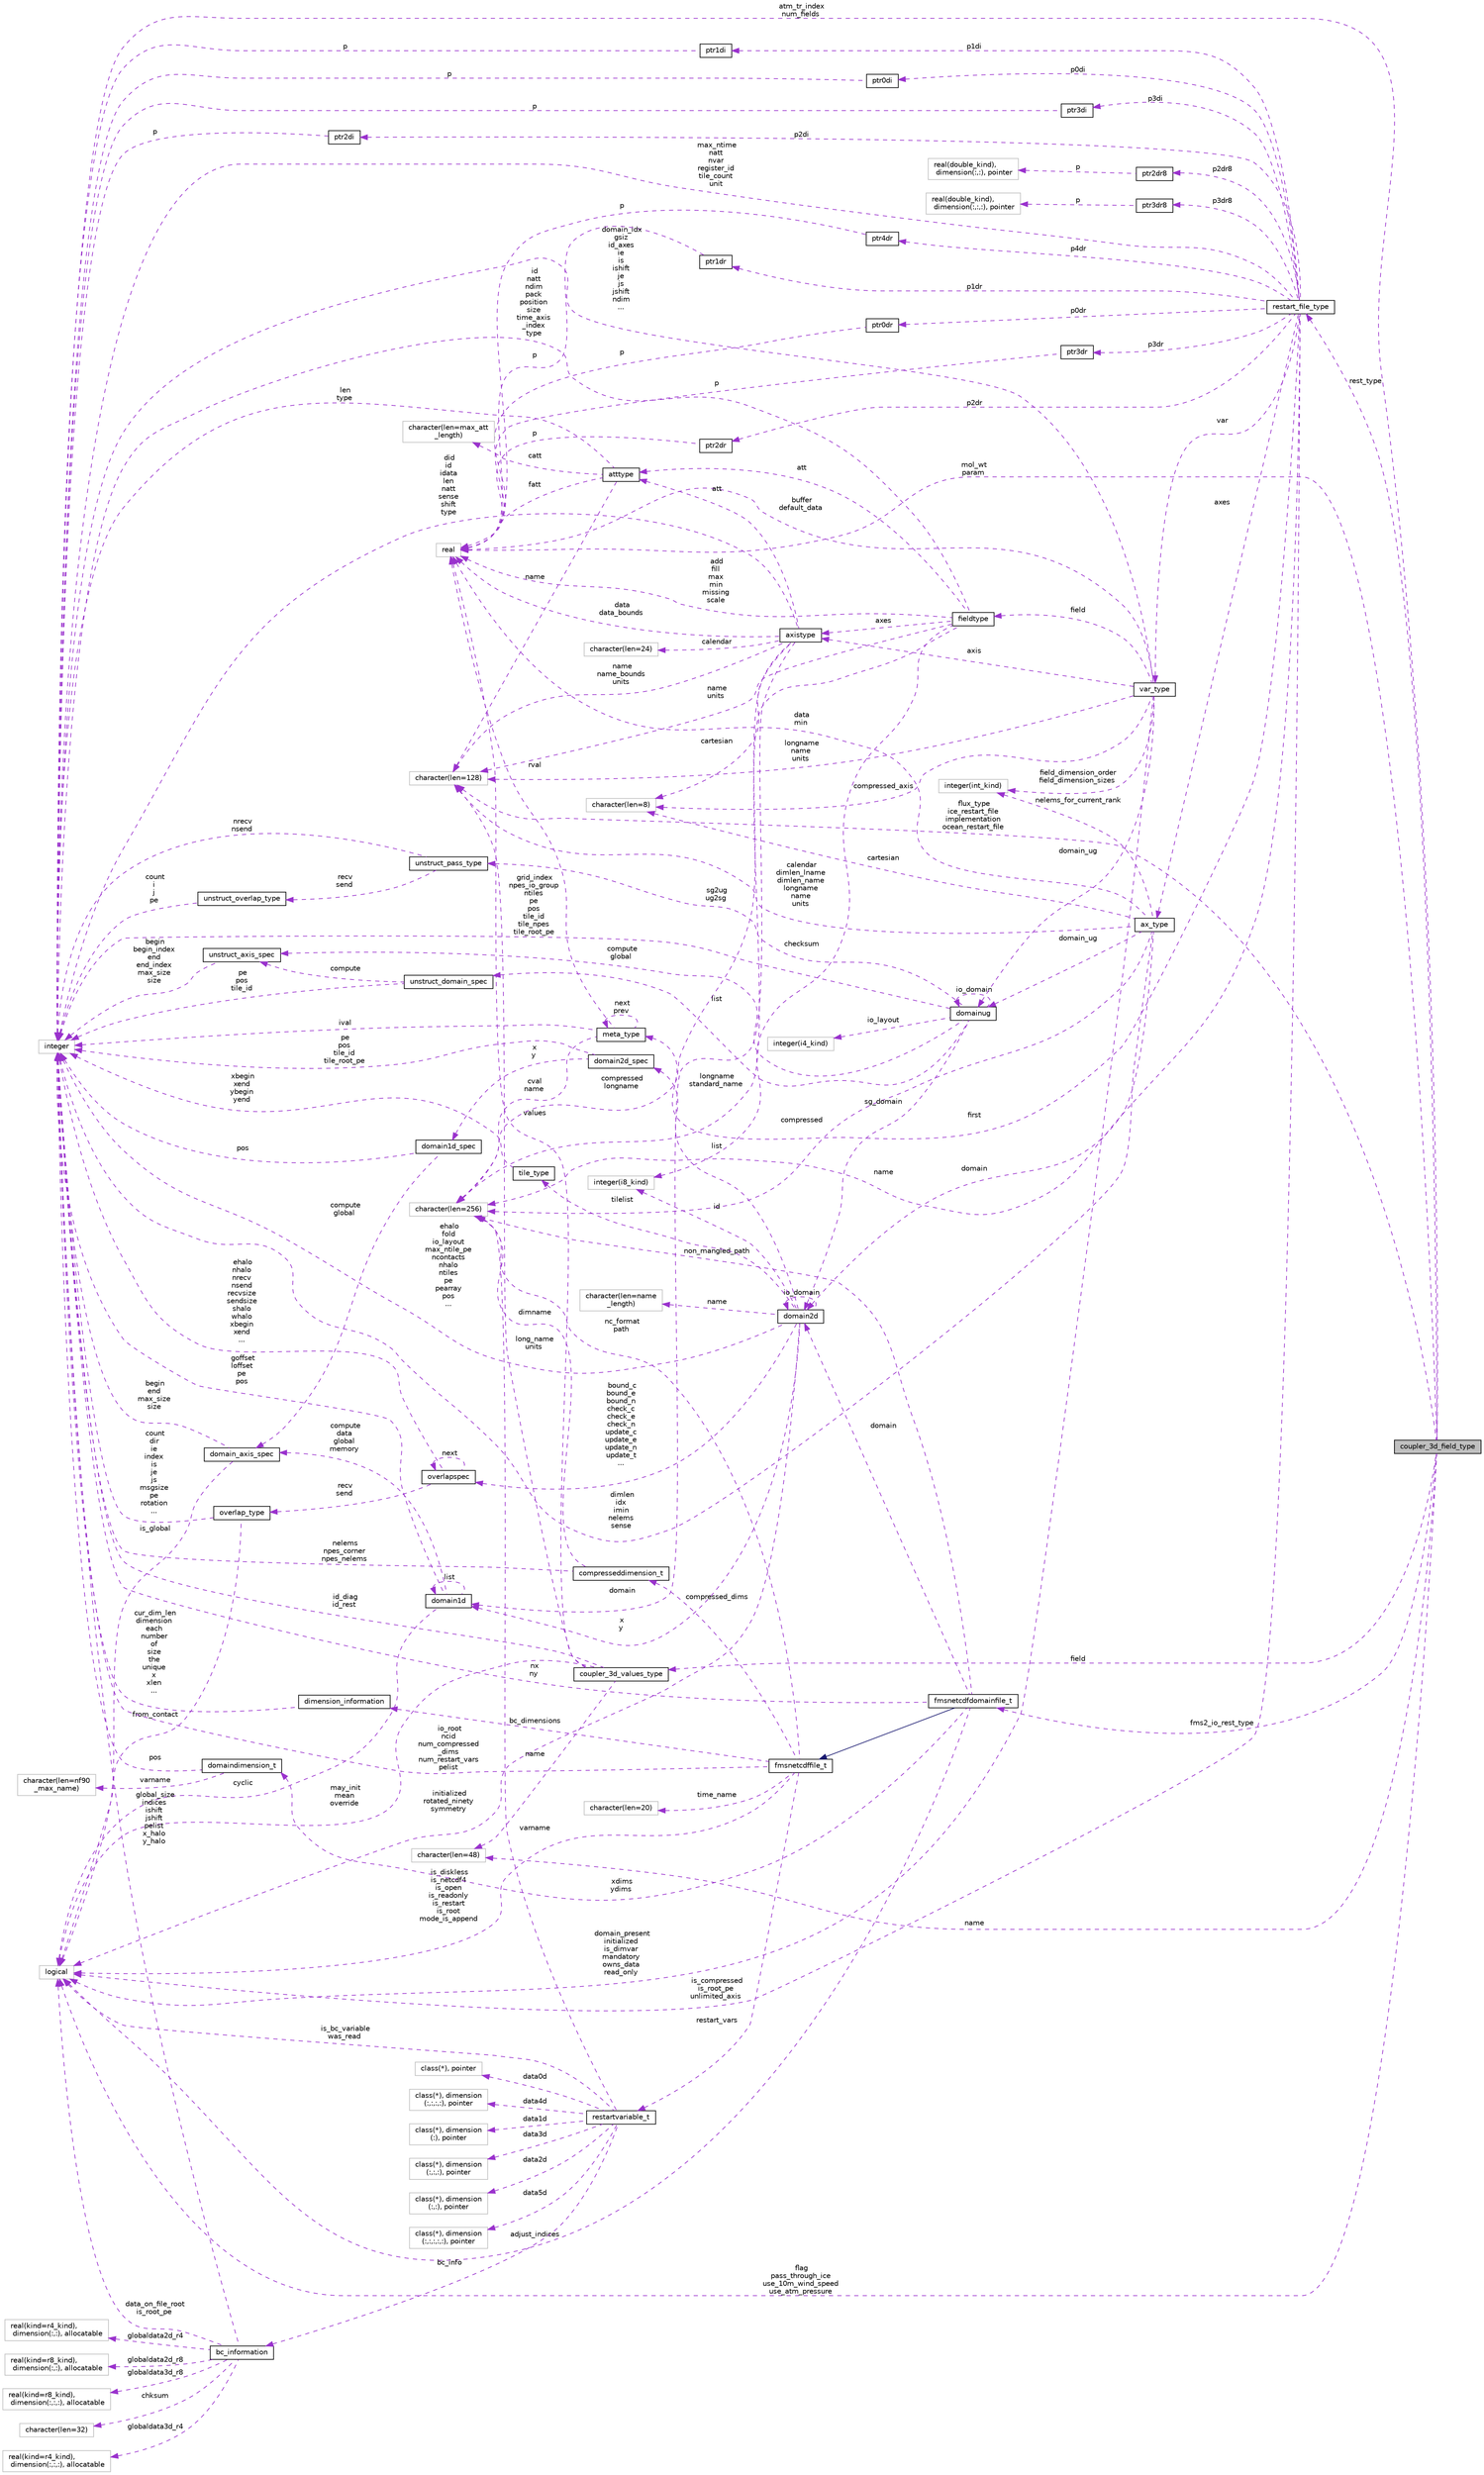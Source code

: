 digraph "coupler_3d_field_type"
{
 // INTERACTIVE_SVG=YES
 // LATEX_PDF_SIZE
  edge [fontname="Helvetica",fontsize="10",labelfontname="Helvetica",labelfontsize="10"];
  node [fontname="Helvetica",fontsize="10",shape=record];
  rankdir="LR";
  Node1 [label="coupler_3d_field_type",height=0.2,width=0.4,color="black", fillcolor="grey75", style="filled", fontcolor="black",tooltip="Coupler data for 3D fields."];
  Node2 -> Node1 [dir="back",color="darkorchid3",fontsize="10",style="dashed",label=" flag\npass_through_ice\nuse_10m_wind_speed\nuse_atm_pressure" ,fontname="Helvetica"];
  Node2 [label="logical",height=0.2,width=0.4,color="grey75", fillcolor="white", style="filled",tooltip=" "];
  Node3 -> Node1 [dir="back",color="darkorchid3",fontsize="10",style="dashed",label=" rest_type" ,fontname="Helvetica"];
  Node3 [label="restart_file_type",height=0.2,width=0.4,color="black", fillcolor="white", style="filled",URL="$group__fms__io__mod.html#structfms__io__mod_1_1restart__file__type",tooltip=" "];
  Node4 -> Node3 [dir="back",color="darkorchid3",fontsize="10",style="dashed",label=" p2dr8" ,fontname="Helvetica"];
  Node4 [label="ptr2dr8",height=0.2,width=0.4,color="black", fillcolor="white", style="filled",URL="$group__fms__io__mod.html#structfms__io__mod_1_1ptr2dr8",tooltip=" "];
  Node5 -> Node4 [dir="back",color="darkorchid3",fontsize="10",style="dashed",label=" p" ,fontname="Helvetica"];
  Node5 [label="real(double_kind),\l dimension(:,:), pointer",height=0.2,width=0.4,color="grey75", fillcolor="white", style="filled",tooltip=" "];
  Node2 -> Node3 [dir="back",color="darkorchid3",fontsize="10",style="dashed",label=" is_compressed\nis_root_pe\nunlimited_axis" ,fontname="Helvetica"];
  Node6 -> Node3 [dir="back",color="darkorchid3",fontsize="10",style="dashed",label=" p3dr8" ,fontname="Helvetica"];
  Node6 [label="ptr3dr8",height=0.2,width=0.4,color="black", fillcolor="white", style="filled",URL="$group__fms__io__mod.html#structfms__io__mod_1_1ptr3dr8",tooltip=" "];
  Node7 -> Node6 [dir="back",color="darkorchid3",fontsize="10",style="dashed",label=" p" ,fontname="Helvetica"];
  Node7 [label="real(double_kind),\l dimension(:,:,:), pointer",height=0.2,width=0.4,color="grey75", fillcolor="white", style="filled",tooltip=" "];
  Node8 -> Node3 [dir="back",color="darkorchid3",fontsize="10",style="dashed",label=" p1dr" ,fontname="Helvetica"];
  Node8 [label="ptr1dr",height=0.2,width=0.4,color="black", fillcolor="white", style="filled",URL="$group__fms__io__mod.html#structfms__io__mod_1_1ptr1dr",tooltip=" "];
  Node9 -> Node8 [dir="back",color="darkorchid3",fontsize="10",style="dashed",label=" p" ,fontname="Helvetica"];
  Node9 [label="real",height=0.2,width=0.4,color="grey75", fillcolor="white", style="filled",tooltip=" "];
  Node10 -> Node3 [dir="back",color="darkorchid3",fontsize="10",style="dashed",label=" p0dr" ,fontname="Helvetica"];
  Node10 [label="ptr0dr",height=0.2,width=0.4,color="black", fillcolor="white", style="filled",URL="$group__fms__io__mod.html#structfms__io__mod_1_1ptr0dr",tooltip=" "];
  Node9 -> Node10 [dir="back",color="darkorchid3",fontsize="10",style="dashed",label=" p" ,fontname="Helvetica"];
  Node11 -> Node3 [dir="back",color="darkorchid3",fontsize="10",style="dashed",label=" first" ,fontname="Helvetica"];
  Node11 [label="meta_type",height=0.2,width=0.4,color="black", fillcolor="white", style="filled",URL="$group__fms__io__mod.html#structfms__io__mod_1_1meta__type",tooltip=" "];
  Node11 -> Node11 [dir="back",color="darkorchid3",fontsize="10",style="dashed",label=" next\nprev" ,fontname="Helvetica"];
  Node12 -> Node11 [dir="back",color="darkorchid3",fontsize="10",style="dashed",label=" cval\nname" ,fontname="Helvetica"];
  Node12 [label="character(len=256)",height=0.2,width=0.4,color="grey75", fillcolor="white", style="filled",tooltip=" "];
  Node13 -> Node11 [dir="back",color="darkorchid3",fontsize="10",style="dashed",label=" ival" ,fontname="Helvetica"];
  Node13 [label="integer",height=0.2,width=0.4,color="grey75", fillcolor="white", style="filled",tooltip=" "];
  Node9 -> Node11 [dir="back",color="darkorchid3",fontsize="10",style="dashed",label=" rval" ,fontname="Helvetica"];
  Node14 -> Node3 [dir="back",color="darkorchid3",fontsize="10",style="dashed",label=" p3dr" ,fontname="Helvetica"];
  Node14 [label="ptr3dr",height=0.2,width=0.4,color="black", fillcolor="white", style="filled",URL="$group__fms__io__mod.html#structfms__io__mod_1_1ptr3dr",tooltip=" "];
  Node9 -> Node14 [dir="back",color="darkorchid3",fontsize="10",style="dashed",label=" p" ,fontname="Helvetica"];
  Node15 -> Node3 [dir="back",color="darkorchid3",fontsize="10",style="dashed",label=" p2dr" ,fontname="Helvetica"];
  Node15 [label="ptr2dr",height=0.2,width=0.4,color="black", fillcolor="white", style="filled",URL="$group__fms__io__mod.html#structfms__io__mod_1_1ptr2dr",tooltip=" "];
  Node9 -> Node15 [dir="back",color="darkorchid3",fontsize="10",style="dashed",label=" p" ,fontname="Helvetica"];
  Node16 -> Node3 [dir="back",color="darkorchid3",fontsize="10",style="dashed",label=" p4dr" ,fontname="Helvetica"];
  Node16 [label="ptr4dr",height=0.2,width=0.4,color="black", fillcolor="white", style="filled",URL="$group__fms__io__mod.html#structfms__io__mod_1_1ptr4dr",tooltip=" "];
  Node9 -> Node16 [dir="back",color="darkorchid3",fontsize="10",style="dashed",label=" p" ,fontname="Helvetica"];
  Node17 -> Node3 [dir="back",color="darkorchid3",fontsize="10",style="dashed",label=" axes" ,fontname="Helvetica"];
  Node17 [label="ax_type",height=0.2,width=0.4,color="black", fillcolor="white", style="filled",URL="$group__fms__io__mod.html#structfms__io__mod_1_1ax__type",tooltip=" "];
  Node18 -> Node17 [dir="back",color="darkorchid3",fontsize="10",style="dashed",label=" domain_ug" ,fontname="Helvetica"];
  Node18 [label="domainug",height=0.2,width=0.4,color="black", fillcolor="white", style="filled",URL="$group__mpp__domains__mod.html#structmpp__domains__mod_1_1domainug",tooltip="Domain information for managing data on unstructured grids."];
  Node19 -> Node18 [dir="back",color="darkorchid3",fontsize="10",style="dashed",label=" list" ,fontname="Helvetica"];
  Node19 [label="unstruct_domain_spec",height=0.2,width=0.4,color="black", fillcolor="white", style="filled",URL="$group__mpp__domains__mod.html#structmpp__domains__mod_1_1unstruct__domain__spec",tooltip="Private type for axis specification data for an unstructured domain."];
  Node20 -> Node19 [dir="back",color="darkorchid3",fontsize="10",style="dashed",label=" compute" ,fontname="Helvetica"];
  Node20 [label="unstruct_axis_spec",height=0.2,width=0.4,color="black", fillcolor="white", style="filled",URL="$group__mpp__domains__mod.html#structmpp__domains__mod_1_1unstruct__axis__spec",tooltip="Private type for axis specification data for an unstructured grid."];
  Node13 -> Node20 [dir="back",color="darkorchid3",fontsize="10",style="dashed",label=" begin\nbegin_index\nend\nend_index\nmax_size\nsize" ,fontname="Helvetica"];
  Node13 -> Node19 [dir="back",color="darkorchid3",fontsize="10",style="dashed",label=" pe\npos\ntile_id" ,fontname="Helvetica"];
  Node20 -> Node18 [dir="back",color="darkorchid3",fontsize="10",style="dashed",label=" compute\nglobal" ,fontname="Helvetica"];
  Node21 -> Node18 [dir="back",color="darkorchid3",fontsize="10",style="dashed",label=" sg_domain" ,fontname="Helvetica"];
  Node21 [label="domain2d",height=0.2,width=0.4,color="black", fillcolor="white", style="filled",URL="$group__mpp__domains__mod.html#structmpp__domains__mod_1_1domain2d",tooltip="The domain2D type contains all the necessary information to define the global, compute and data domai..."];
  Node2 -> Node21 [dir="back",color="darkorchid3",fontsize="10",style="dashed",label=" initialized\nrotated_ninety\nsymmetry" ,fontname="Helvetica"];
  Node22 -> Node21 [dir="back",color="darkorchid3",fontsize="10",style="dashed",label=" x\ny" ,fontname="Helvetica"];
  Node22 [label="domain1d",height=0.2,width=0.4,color="black", fillcolor="white", style="filled",URL="$group__mpp__domains__mod.html#structmpp__domains__mod_1_1domain1d",tooltip="One dimensional domain used to manage shared data access between pes."];
  Node2 -> Node22 [dir="back",color="darkorchid3",fontsize="10",style="dashed",label=" cyclic" ,fontname="Helvetica"];
  Node22 -> Node22 [dir="back",color="darkorchid3",fontsize="10",style="dashed",label=" list" ,fontname="Helvetica"];
  Node23 -> Node22 [dir="back",color="darkorchid3",fontsize="10",style="dashed",label=" compute\ndata\nglobal\nmemory" ,fontname="Helvetica"];
  Node23 [label="domain_axis_spec",height=0.2,width=0.4,color="black", fillcolor="white", style="filled",URL="$group__mpp__domains__mod.html#structmpp__domains__mod_1_1domain__axis__spec",tooltip="Used to specify index limits along an axis of a domain."];
  Node2 -> Node23 [dir="back",color="darkorchid3",fontsize="10",style="dashed",label=" is_global" ,fontname="Helvetica"];
  Node13 -> Node23 [dir="back",color="darkorchid3",fontsize="10",style="dashed",label=" begin\nend\nmax_size\nsize" ,fontname="Helvetica"];
  Node13 -> Node22 [dir="back",color="darkorchid3",fontsize="10",style="dashed",label=" goffset\nloffset\npe\npos" ,fontname="Helvetica"];
  Node24 -> Node21 [dir="back",color="darkorchid3",fontsize="10",style="dashed",label=" id" ,fontname="Helvetica"];
  Node24 [label="integer(i8_kind)",height=0.2,width=0.4,color="grey75", fillcolor="white", style="filled",tooltip=" "];
  Node21 -> Node21 [dir="back",color="darkorchid3",fontsize="10",style="dashed",label=" io_domain" ,fontname="Helvetica"];
  Node25 -> Node21 [dir="back",color="darkorchid3",fontsize="10",style="dashed",label=" bound_c\nbound_e\nbound_n\ncheck_c\ncheck_e\ncheck_n\nupdate_c\nupdate_e\nupdate_n\nupdate_t\n..." ,fontname="Helvetica"];
  Node25 [label="overlapspec",height=0.2,width=0.4,color="black", fillcolor="white", style="filled",URL="$group__mpp__domains__mod.html#structmpp__domains__mod_1_1overlapspec",tooltip="Private type for overlap specifications."];
  Node26 -> Node25 [dir="back",color="darkorchid3",fontsize="10",style="dashed",label=" recv\nsend" ,fontname="Helvetica"];
  Node26 [label="overlap_type",height=0.2,width=0.4,color="black", fillcolor="white", style="filled",URL="$group__mpp__domains__mod.html#structmpp__domains__mod_1_1overlap__type",tooltip="Type for overlapping data."];
  Node2 -> Node26 [dir="back",color="darkorchid3",fontsize="10",style="dashed",label=" from_contact" ,fontname="Helvetica"];
  Node13 -> Node26 [dir="back",color="darkorchid3",fontsize="10",style="dashed",label=" count\ndir\nie\nindex\nis\nje\njs\nmsgsize\npe\nrotation\n..." ,fontname="Helvetica"];
  Node25 -> Node25 [dir="back",color="darkorchid3",fontsize="10",style="dashed",label=" next" ,fontname="Helvetica"];
  Node13 -> Node25 [dir="back",color="darkorchid3",fontsize="10",style="dashed",label=" ehalo\nnhalo\nnrecv\nnsend\nrecvsize\nsendsize\nshalo\nwhalo\nxbegin\nxend\n..." ,fontname="Helvetica"];
  Node27 -> Node21 [dir="back",color="darkorchid3",fontsize="10",style="dashed",label=" list" ,fontname="Helvetica"];
  Node27 [label="domain2d_spec",height=0.2,width=0.4,color="black", fillcolor="white", style="filled",URL="$group__mpp__domains__mod.html#structmpp__domains__mod_1_1domain2d__spec",tooltip="Private type to specify multiple index limits and pe information for a 2D domain."];
  Node28 -> Node27 [dir="back",color="darkorchid3",fontsize="10",style="dashed",label=" x\ny" ,fontname="Helvetica"];
  Node28 [label="domain1d_spec",height=0.2,width=0.4,color="black", fillcolor="white", style="filled",URL="$group__mpp__domains__mod.html#structmpp__domains__mod_1_1domain1d__spec",tooltip="A private type used to specify index limits for a domain decomposition."];
  Node23 -> Node28 [dir="back",color="darkorchid3",fontsize="10",style="dashed",label=" compute\nglobal" ,fontname="Helvetica"];
  Node13 -> Node28 [dir="back",color="darkorchid3",fontsize="10",style="dashed",label=" pos" ,fontname="Helvetica"];
  Node13 -> Node27 [dir="back",color="darkorchid3",fontsize="10",style="dashed",label=" pe\npos\ntile_id\ntile_root_pe" ,fontname="Helvetica"];
  Node29 -> Node21 [dir="back",color="darkorchid3",fontsize="10",style="dashed",label=" tilelist" ,fontname="Helvetica"];
  Node29 [label="tile_type",height=0.2,width=0.4,color="black", fillcolor="white", style="filled",URL="$group__mpp__domains__mod.html#structmpp__domains__mod_1_1tile__type",tooltip="Upper and lower x and y bounds for a tile."];
  Node13 -> Node29 [dir="back",color="darkorchid3",fontsize="10",style="dashed",label=" xbegin\nxend\nybegin\nyend" ,fontname="Helvetica"];
  Node13 -> Node21 [dir="back",color="darkorchid3",fontsize="10",style="dashed",label=" ehalo\nfold\nio_layout\nmax_ntile_pe\nncontacts\nnhalo\nntiles\npe\npearray\npos\n..." ,fontname="Helvetica"];
  Node30 -> Node21 [dir="back",color="darkorchid3",fontsize="10",style="dashed",label=" name" ,fontname="Helvetica"];
  Node30 [label="character(len=name\l_length)",height=0.2,width=0.4,color="grey75", fillcolor="white", style="filled",tooltip=" "];
  Node18 -> Node18 [dir="back",color="darkorchid3",fontsize="10",style="dashed",label=" io_domain" ,fontname="Helvetica"];
  Node31 -> Node18 [dir="back",color="darkorchid3",fontsize="10",style="dashed",label=" sg2ug\nug2sg" ,fontname="Helvetica"];
  Node31 [label="unstruct_pass_type",height=0.2,width=0.4,color="black", fillcolor="white", style="filled",URL="$group__mpp__domains__mod.html#structmpp__domains__mod_1_1unstruct__pass__type",tooltip="Private type."];
  Node32 -> Node31 [dir="back",color="darkorchid3",fontsize="10",style="dashed",label=" recv\nsend" ,fontname="Helvetica"];
  Node32 [label="unstruct_overlap_type",height=0.2,width=0.4,color="black", fillcolor="white", style="filled",URL="$group__mpp__domains__mod.html#structmpp__domains__mod_1_1unstruct__overlap__type",tooltip="Private type."];
  Node13 -> Node32 [dir="back",color="darkorchid3",fontsize="10",style="dashed",label=" count\ni\nj\npe" ,fontname="Helvetica"];
  Node13 -> Node31 [dir="back",color="darkorchid3",fontsize="10",style="dashed",label=" nrecv\nnsend" ,fontname="Helvetica"];
  Node13 -> Node18 [dir="back",color="darkorchid3",fontsize="10",style="dashed",label=" grid_index\nnpes_io_group\nntiles\npe\npos\ntile_id\ntile_npes\ntile_root_pe" ,fontname="Helvetica"];
  Node33 -> Node18 [dir="back",color="darkorchid3",fontsize="10",style="dashed",label=" io_layout" ,fontname="Helvetica"];
  Node33 [label="integer(i4_kind)",height=0.2,width=0.4,color="grey75", fillcolor="white", style="filled",tooltip=" "];
  Node21 -> Node17 [dir="back",color="darkorchid3",fontsize="10",style="dashed",label=" domain" ,fontname="Helvetica"];
  Node12 -> Node17 [dir="back",color="darkorchid3",fontsize="10",style="dashed",label=" compressed" ,fontname="Helvetica"];
  Node34 -> Node17 [dir="back",color="darkorchid3",fontsize="10",style="dashed",label=" nelems_for_current_rank" ,fontname="Helvetica"];
  Node34 [label="integer(int_kind)",height=0.2,width=0.4,color="grey75", fillcolor="white", style="filled",tooltip=" "];
  Node35 -> Node17 [dir="back",color="darkorchid3",fontsize="10",style="dashed",label=" cartesian" ,fontname="Helvetica"];
  Node35 [label="character(len=8)",height=0.2,width=0.4,color="grey75", fillcolor="white", style="filled",tooltip=" "];
  Node36 -> Node17 [dir="back",color="darkorchid3",fontsize="10",style="dashed",label=" calendar\ndimlen_lname\ndimlen_name\nlongname\nname\nunits" ,fontname="Helvetica"];
  Node36 [label="character(len=128)",height=0.2,width=0.4,color="grey75", fillcolor="white", style="filled",tooltip=" "];
  Node9 -> Node17 [dir="back",color="darkorchid3",fontsize="10",style="dashed",label=" data\nmin" ,fontname="Helvetica"];
  Node13 -> Node17 [dir="back",color="darkorchid3",fontsize="10",style="dashed",label=" dimlen\nidx\nimin\nnelems\nsense" ,fontname="Helvetica"];
  Node12 -> Node3 [dir="back",color="darkorchid3",fontsize="10",style="dashed",label=" name" ,fontname="Helvetica"];
  Node37 -> Node3 [dir="back",color="darkorchid3",fontsize="10",style="dashed",label=" p1di" ,fontname="Helvetica"];
  Node37 [label="ptr1di",height=0.2,width=0.4,color="black", fillcolor="white", style="filled",URL="$group__fms__io__mod.html#structfms__io__mod_1_1ptr1di",tooltip=" "];
  Node13 -> Node37 [dir="back",color="darkorchid3",fontsize="10",style="dashed",label=" p" ,fontname="Helvetica"];
  Node38 -> Node3 [dir="back",color="darkorchid3",fontsize="10",style="dashed",label=" var" ,fontname="Helvetica"];
  Node38 [label="var_type",height=0.2,width=0.4,color="black", fillcolor="white", style="filled",URL="$group__fms__io__mod.html#structfms__io__mod_1_1var__type",tooltip=" "];
  Node2 -> Node38 [dir="back",color="darkorchid3",fontsize="10",style="dashed",label=" domain_present\ninitialized\nis_dimvar\nmandatory\nowns_data\nread_only" ,fontname="Helvetica"];
  Node39 -> Node38 [dir="back",color="darkorchid3",fontsize="10",style="dashed",label=" field" ,fontname="Helvetica"];
  Node39 [label="fieldtype",height=0.2,width=0.4,color="black", fillcolor="white", style="filled",URL="$group__mpp__io__mod.html#structmpp__io__mod_1_1fieldtype",tooltip=" "];
  Node24 -> Node39 [dir="back",color="darkorchid3",fontsize="10",style="dashed",label=" checksum" ,fontname="Helvetica"];
  Node12 -> Node39 [dir="back",color="darkorchid3",fontsize="10",style="dashed",label=" longname\nstandard_name" ,fontname="Helvetica"];
  Node40 -> Node39 [dir="back",color="darkorchid3",fontsize="10",style="dashed",label=" att" ,fontname="Helvetica"];
  Node40 [label="atttype",height=0.2,width=0.4,color="black", fillcolor="white", style="filled",URL="$group__mpp__io__mod.html#structmpp__io__mod_1_1atttype",tooltip=" "];
  Node36 -> Node40 [dir="back",color="darkorchid3",fontsize="10",style="dashed",label=" name" ,fontname="Helvetica"];
  Node9 -> Node40 [dir="back",color="darkorchid3",fontsize="10",style="dashed",label=" fatt" ,fontname="Helvetica"];
  Node13 -> Node40 [dir="back",color="darkorchid3",fontsize="10",style="dashed",label=" len\ntype" ,fontname="Helvetica"];
  Node41 -> Node40 [dir="back",color="darkorchid3",fontsize="10",style="dashed",label=" catt" ,fontname="Helvetica"];
  Node41 [label="character(len=max_att\l_length)",height=0.2,width=0.4,color="grey75", fillcolor="white", style="filled",tooltip=" "];
  Node42 -> Node39 [dir="back",color="darkorchid3",fontsize="10",style="dashed",label=" axes" ,fontname="Helvetica"];
  Node42 [label="axistype",height=0.2,width=0.4,color="black", fillcolor="white", style="filled",URL="$group__mpp__io__mod.html#structmpp__io__mod_1_1axistype",tooltip=" "];
  Node22 -> Node42 [dir="back",color="darkorchid3",fontsize="10",style="dashed",label=" domain" ,fontname="Helvetica"];
  Node12 -> Node42 [dir="back",color="darkorchid3",fontsize="10",style="dashed",label=" compressed\nlongname" ,fontname="Helvetica"];
  Node40 -> Node42 [dir="back",color="darkorchid3",fontsize="10",style="dashed",label=" att" ,fontname="Helvetica"];
  Node35 -> Node42 [dir="back",color="darkorchid3",fontsize="10",style="dashed",label=" cartesian" ,fontname="Helvetica"];
  Node36 -> Node42 [dir="back",color="darkorchid3",fontsize="10",style="dashed",label=" name\nname_bounds\nunits" ,fontname="Helvetica"];
  Node9 -> Node42 [dir="back",color="darkorchid3",fontsize="10",style="dashed",label=" data\ndata_bounds" ,fontname="Helvetica"];
  Node13 -> Node42 [dir="back",color="darkorchid3",fontsize="10",style="dashed",label=" did\nid\nidata\nlen\nnatt\nsense\nshift\ntype" ,fontname="Helvetica"];
  Node43 -> Node42 [dir="back",color="darkorchid3",fontsize="10",style="dashed",label=" calendar" ,fontname="Helvetica"];
  Node43 [label="character(len=24)",height=0.2,width=0.4,color="grey75", fillcolor="white", style="filled",tooltip=" "];
  Node36 -> Node39 [dir="back",color="darkorchid3",fontsize="10",style="dashed",label=" name\nunits" ,fontname="Helvetica"];
  Node13 -> Node39 [dir="back",color="darkorchid3",fontsize="10",style="dashed",label=" id\nnatt\nndim\npack\nposition\nsize\ntime_axis\l_index\ntype" ,fontname="Helvetica"];
  Node9 -> Node39 [dir="back",color="darkorchid3",fontsize="10",style="dashed",label=" add\nfill\nmax\nmin\nmissing\nscale" ,fontname="Helvetica"];
  Node18 -> Node38 [dir="back",color="darkorchid3",fontsize="10",style="dashed",label=" domain_ug" ,fontname="Helvetica"];
  Node34 -> Node38 [dir="back",color="darkorchid3",fontsize="10",style="dashed",label=" field_dimension_order\nfield_dimension_sizes" ,fontname="Helvetica"];
  Node42 -> Node38 [dir="back",color="darkorchid3",fontsize="10",style="dashed",label=" axis" ,fontname="Helvetica"];
  Node35 -> Node38 [dir="back",color="darkorchid3",fontsize="10",style="dashed",label=" compressed_axis" ,fontname="Helvetica"];
  Node36 -> Node38 [dir="back",color="darkorchid3",fontsize="10",style="dashed",label=" longname\nname\nunits" ,fontname="Helvetica"];
  Node13 -> Node38 [dir="back",color="darkorchid3",fontsize="10",style="dashed",label=" domain_idx\ngsiz\nid_axes\nie\nis\nishift\nje\njs\njshift\nndim\n..." ,fontname="Helvetica"];
  Node9 -> Node38 [dir="back",color="darkorchid3",fontsize="10",style="dashed",label=" buffer\ndefault_data" ,fontname="Helvetica"];
  Node44 -> Node3 [dir="back",color="darkorchid3",fontsize="10",style="dashed",label=" p0di" ,fontname="Helvetica"];
  Node44 [label="ptr0di",height=0.2,width=0.4,color="black", fillcolor="white", style="filled",URL="$group__fms__io__mod.html#structfms__io__mod_1_1ptr0di",tooltip=" "];
  Node13 -> Node44 [dir="back",color="darkorchid3",fontsize="10",style="dashed",label=" p" ,fontname="Helvetica"];
  Node45 -> Node3 [dir="back",color="darkorchid3",fontsize="10",style="dashed",label=" p3di" ,fontname="Helvetica"];
  Node45 [label="ptr3di",height=0.2,width=0.4,color="black", fillcolor="white", style="filled",URL="$group__fms__io__mod.html#structfms__io__mod_1_1ptr3di",tooltip=" "];
  Node13 -> Node45 [dir="back",color="darkorchid3",fontsize="10",style="dashed",label=" p" ,fontname="Helvetica"];
  Node46 -> Node3 [dir="back",color="darkorchid3",fontsize="10",style="dashed",label=" p2di" ,fontname="Helvetica"];
  Node46 [label="ptr2di",height=0.2,width=0.4,color="black", fillcolor="white", style="filled",URL="$group__fms__io__mod.html#structfms__io__mod_1_1ptr2di",tooltip=" "];
  Node13 -> Node46 [dir="back",color="darkorchid3",fontsize="10",style="dashed",label=" p" ,fontname="Helvetica"];
  Node13 -> Node3 [dir="back",color="darkorchid3",fontsize="10",style="dashed",label=" max_ntime\nnatt\nnvar\nregister_id\ntile_count\nunit" ,fontname="Helvetica"];
  Node47 -> Node1 [dir="back",color="darkorchid3",fontsize="10",style="dashed",label=" name" ,fontname="Helvetica"];
  Node47 [label="character(len=48)",height=0.2,width=0.4,color="grey75", fillcolor="white", style="filled",tooltip=" "];
  Node48 -> Node1 [dir="back",color="darkorchid3",fontsize="10",style="dashed",label=" fms2_io_rest_type" ,fontname="Helvetica"];
  Node48 [label="fmsnetcdfdomainfile_t",height=0.2,width=0.4,color="black", fillcolor="white", style="filled",URL="$group__fms__netcdf__domain__io__mod.html#structfms__netcdf__domain__io__mod_1_1fmsnetcdfdomainfile__t",tooltip="netcdf domain file type."];
  Node49 -> Node48 [dir="back",color="midnightblue",fontsize="10",style="solid",fontname="Helvetica"];
  Node49 [label="fmsnetcdffile_t",height=0.2,width=0.4,color="black", fillcolor="white", style="filled",URL="$group__netcdf__io__mod.html#structnetcdf__io__mod_1_1fmsnetcdffile__t",tooltip="Netcdf file type."];
  Node2 -> Node49 [dir="back",color="darkorchid3",fontsize="10",style="dashed",label=" is_diskless\nis_netcdf4\nis_open\nis_readonly\nis_restart\nis_root\nmode_is_append" ,fontname="Helvetica"];
  Node12 -> Node49 [dir="back",color="darkorchid3",fontsize="10",style="dashed",label=" nc_format\npath" ,fontname="Helvetica"];
  Node50 -> Node49 [dir="back",color="darkorchid3",fontsize="10",style="dashed",label=" time_name" ,fontname="Helvetica"];
  Node50 [label="character(len=20)",height=0.2,width=0.4,color="grey75", fillcolor="white", style="filled",tooltip=" "];
  Node51 -> Node49 [dir="back",color="darkorchid3",fontsize="10",style="dashed",label=" compressed_dims" ,fontname="Helvetica"];
  Node51 [label="compresseddimension_t",height=0.2,width=0.4,color="black", fillcolor="white", style="filled",URL="$group__netcdf__io__mod.html#structnetcdf__io__mod_1_1compresseddimension__t",tooltip="Compressed dimension."];
  Node12 -> Node51 [dir="back",color="darkorchid3",fontsize="10",style="dashed",label=" dimname" ,fontname="Helvetica"];
  Node13 -> Node51 [dir="back",color="darkorchid3",fontsize="10",style="dashed",label=" nelems\nnpes_corner\nnpes_nelems" ,fontname="Helvetica"];
  Node52 -> Node49 [dir="back",color="darkorchid3",fontsize="10",style="dashed",label=" bc_dimensions" ,fontname="Helvetica"];
  Node52 [label="dimension_information",height=0.2,width=0.4,color="black", fillcolor="white", style="filled",URL="$group__netcdf__io__mod.html#structnetcdf__io__mod_1_1dimension__information",tooltip="information about the current dimensions for regional restart variables"];
  Node13 -> Node52 [dir="back",color="darkorchid3",fontsize="10",style="dashed",label=" cur_dim_len\ndimension\neach\nnumber\nof\nsize\nthe\nunique\nx\nxlen\n..." ,fontname="Helvetica"];
  Node53 -> Node49 [dir="back",color="darkorchid3",fontsize="10",style="dashed",label=" restart_vars" ,fontname="Helvetica"];
  Node53 [label="restartvariable_t",height=0.2,width=0.4,color="black", fillcolor="white", style="filled",URL="$group__netcdf__io__mod.html#structnetcdf__io__mod_1_1restartvariable__t",tooltip="Restart variable."];
  Node2 -> Node53 [dir="back",color="darkorchid3",fontsize="10",style="dashed",label=" is_bc_variable\nwas_read" ,fontname="Helvetica"];
  Node54 -> Node53 [dir="back",color="darkorchid3",fontsize="10",style="dashed",label=" data3d" ,fontname="Helvetica"];
  Node54 [label="class(*), dimension\l(:,:,:), pointer",height=0.2,width=0.4,color="grey75", fillcolor="white", style="filled",tooltip=" "];
  Node55 -> Node53 [dir="back",color="darkorchid3",fontsize="10",style="dashed",label=" data2d" ,fontname="Helvetica"];
  Node55 [label="class(*), dimension\l(:,:), pointer",height=0.2,width=0.4,color="grey75", fillcolor="white", style="filled",tooltip=" "];
  Node56 -> Node53 [dir="back",color="darkorchid3",fontsize="10",style="dashed",label=" data5d" ,fontname="Helvetica"];
  Node56 [label="class(*), dimension\l(:,:,:,:,:), pointer",height=0.2,width=0.4,color="grey75", fillcolor="white", style="filled",tooltip=" "];
  Node57 -> Node53 [dir="back",color="darkorchid3",fontsize="10",style="dashed",label=" data0d" ,fontname="Helvetica"];
  Node57 [label="class(*), pointer",height=0.2,width=0.4,color="grey75", fillcolor="white", style="filled",tooltip=" "];
  Node12 -> Node53 [dir="back",color="darkorchid3",fontsize="10",style="dashed",label=" varname" ,fontname="Helvetica"];
  Node58 -> Node53 [dir="back",color="darkorchid3",fontsize="10",style="dashed",label=" data4d" ,fontname="Helvetica"];
  Node58 [label="class(*), dimension\l(:,:,:,:), pointer",height=0.2,width=0.4,color="grey75", fillcolor="white", style="filled",tooltip=" "];
  Node59 -> Node53 [dir="back",color="darkorchid3",fontsize="10",style="dashed",label=" data1d" ,fontname="Helvetica"];
  Node59 [label="class(*), dimension\l(:), pointer",height=0.2,width=0.4,color="grey75", fillcolor="white", style="filled",tooltip=" "];
  Node60 -> Node53 [dir="back",color="darkorchid3",fontsize="10",style="dashed",label=" bc_info" ,fontname="Helvetica"];
  Node60 [label="bc_information",height=0.2,width=0.4,color="black", fillcolor="white", style="filled",URL="$group__netcdf__io__mod.html#structnetcdf__io__mod_1_1bc__information",tooltip="information needed fr regional restart variables"];
  Node2 -> Node60 [dir="back",color="darkorchid3",fontsize="10",style="dashed",label=" data_on_file_root\nis_root_pe" ,fontname="Helvetica"];
  Node61 -> Node60 [dir="back",color="darkorchid3",fontsize="10",style="dashed",label=" globaldata2d_r8" ,fontname="Helvetica"];
  Node61 [label="real(kind=r8_kind),\l dimension(:,:), allocatable",height=0.2,width=0.4,color="grey75", fillcolor="white", style="filled",tooltip=" "];
  Node62 -> Node60 [dir="back",color="darkorchid3",fontsize="10",style="dashed",label=" globaldata3d_r8" ,fontname="Helvetica"];
  Node62 [label="real(kind=r8_kind),\l dimension(:,:,:), allocatable",height=0.2,width=0.4,color="grey75", fillcolor="white", style="filled",tooltip=" "];
  Node63 -> Node60 [dir="back",color="darkorchid3",fontsize="10",style="dashed",label=" chksum" ,fontname="Helvetica"];
  Node63 [label="character(len=32)",height=0.2,width=0.4,color="grey75", fillcolor="white", style="filled",tooltip=" "];
  Node13 -> Node60 [dir="back",color="darkorchid3",fontsize="10",style="dashed",label=" global_size\nindices\nishift\njshift\npelist\nx_halo\ny_halo" ,fontname="Helvetica"];
  Node64 -> Node60 [dir="back",color="darkorchid3",fontsize="10",style="dashed",label=" globaldata3d_r4" ,fontname="Helvetica"];
  Node64 [label="real(kind=r4_kind),\l dimension(:,:,:), allocatable",height=0.2,width=0.4,color="grey75", fillcolor="white", style="filled",tooltip=" "];
  Node65 -> Node60 [dir="back",color="darkorchid3",fontsize="10",style="dashed",label=" globaldata2d_r4" ,fontname="Helvetica"];
  Node65 [label="real(kind=r4_kind),\l dimension(:,:), allocatable",height=0.2,width=0.4,color="grey75", fillcolor="white", style="filled",tooltip=" "];
  Node13 -> Node49 [dir="back",color="darkorchid3",fontsize="10",style="dashed",label=" io_root\nncid\nnum_compressed\l_dims\nnum_restart_vars\npelist" ,fontname="Helvetica"];
  Node2 -> Node48 [dir="back",color="darkorchid3",fontsize="10",style="dashed",label=" adjust_indices" ,fontname="Helvetica"];
  Node66 -> Node48 [dir="back",color="darkorchid3",fontsize="10",style="dashed",label=" xdims\nydims" ,fontname="Helvetica"];
  Node66 [label="domaindimension_t",height=0.2,width=0.4,color="black", fillcolor="white", style="filled",URL="$group__fms__netcdf__domain__io__mod.html#structfms__netcdf__domain__io__mod_1_1domaindimension__t",tooltip="Domain variable."];
  Node67 -> Node66 [dir="back",color="darkorchid3",fontsize="10",style="dashed",label=" varname" ,fontname="Helvetica"];
  Node67 [label="character(len=nf90\l_max_name)",height=0.2,width=0.4,color="grey75", fillcolor="white", style="filled",tooltip=" "];
  Node13 -> Node66 [dir="back",color="darkorchid3",fontsize="10",style="dashed",label=" pos" ,fontname="Helvetica"];
  Node21 -> Node48 [dir="back",color="darkorchid3",fontsize="10",style="dashed",label=" domain" ,fontname="Helvetica"];
  Node12 -> Node48 [dir="back",color="darkorchid3",fontsize="10",style="dashed",label=" non_mangled_path" ,fontname="Helvetica"];
  Node13 -> Node48 [dir="back",color="darkorchid3",fontsize="10",style="dashed",label=" nx\nny" ,fontname="Helvetica"];
  Node68 -> Node1 [dir="back",color="darkorchid3",fontsize="10",style="dashed",label=" field" ,fontname="Helvetica"];
  Node68 [label="coupler_3d_values_type",height=0.2,width=0.4,color="black", fillcolor="white", style="filled",URL="$group__coupler__types__mod.html#structcoupler__types__mod_1_1coupler__3d__values__type",tooltip="Coupler data for 3D values."];
  Node2 -> Node68 [dir="back",color="darkorchid3",fontsize="10",style="dashed",label=" may_init\nmean\noverride" ,fontname="Helvetica"];
  Node47 -> Node68 [dir="back",color="darkorchid3",fontsize="10",style="dashed",label=" name" ,fontname="Helvetica"];
  Node36 -> Node68 [dir="back",color="darkorchid3",fontsize="10",style="dashed",label=" long_name\nunits" ,fontname="Helvetica"];
  Node13 -> Node68 [dir="back",color="darkorchid3",fontsize="10",style="dashed",label=" id_diag\nid_rest" ,fontname="Helvetica"];
  Node9 -> Node68 [dir="back",color="darkorchid3",fontsize="10",style="dashed",label=" values" ,fontname="Helvetica"];
  Node36 -> Node1 [dir="back",color="darkorchid3",fontsize="10",style="dashed",label=" flux_type\nice_restart_file\nimplementation\nocean_restart_file" ,fontname="Helvetica"];
  Node9 -> Node1 [dir="back",color="darkorchid3",fontsize="10",style="dashed",label=" mol_wt\nparam" ,fontname="Helvetica"];
  Node13 -> Node1 [dir="back",color="darkorchid3",fontsize="10",style="dashed",label=" atm_tr_index\nnum_fields" ,fontname="Helvetica"];
}
